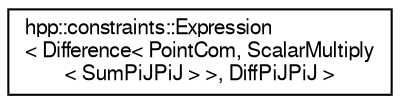digraph "Graphical Class Hierarchy"
{
  edge [fontname="FreeSans",fontsize="10",labelfontname="FreeSans",labelfontsize="10"];
  node [fontname="FreeSans",fontsize="10",shape=record];
  rankdir="LR";
  Node1 [label="hpp::constraints::Expression\l\< Difference\< PointCom, ScalarMultiply\l\< SumPiJPiJ \> \>, DiffPiJPiJ \>",height=0.2,width=0.4,color="black", fillcolor="white", style="filled",URL="$a00009.html"];
}

